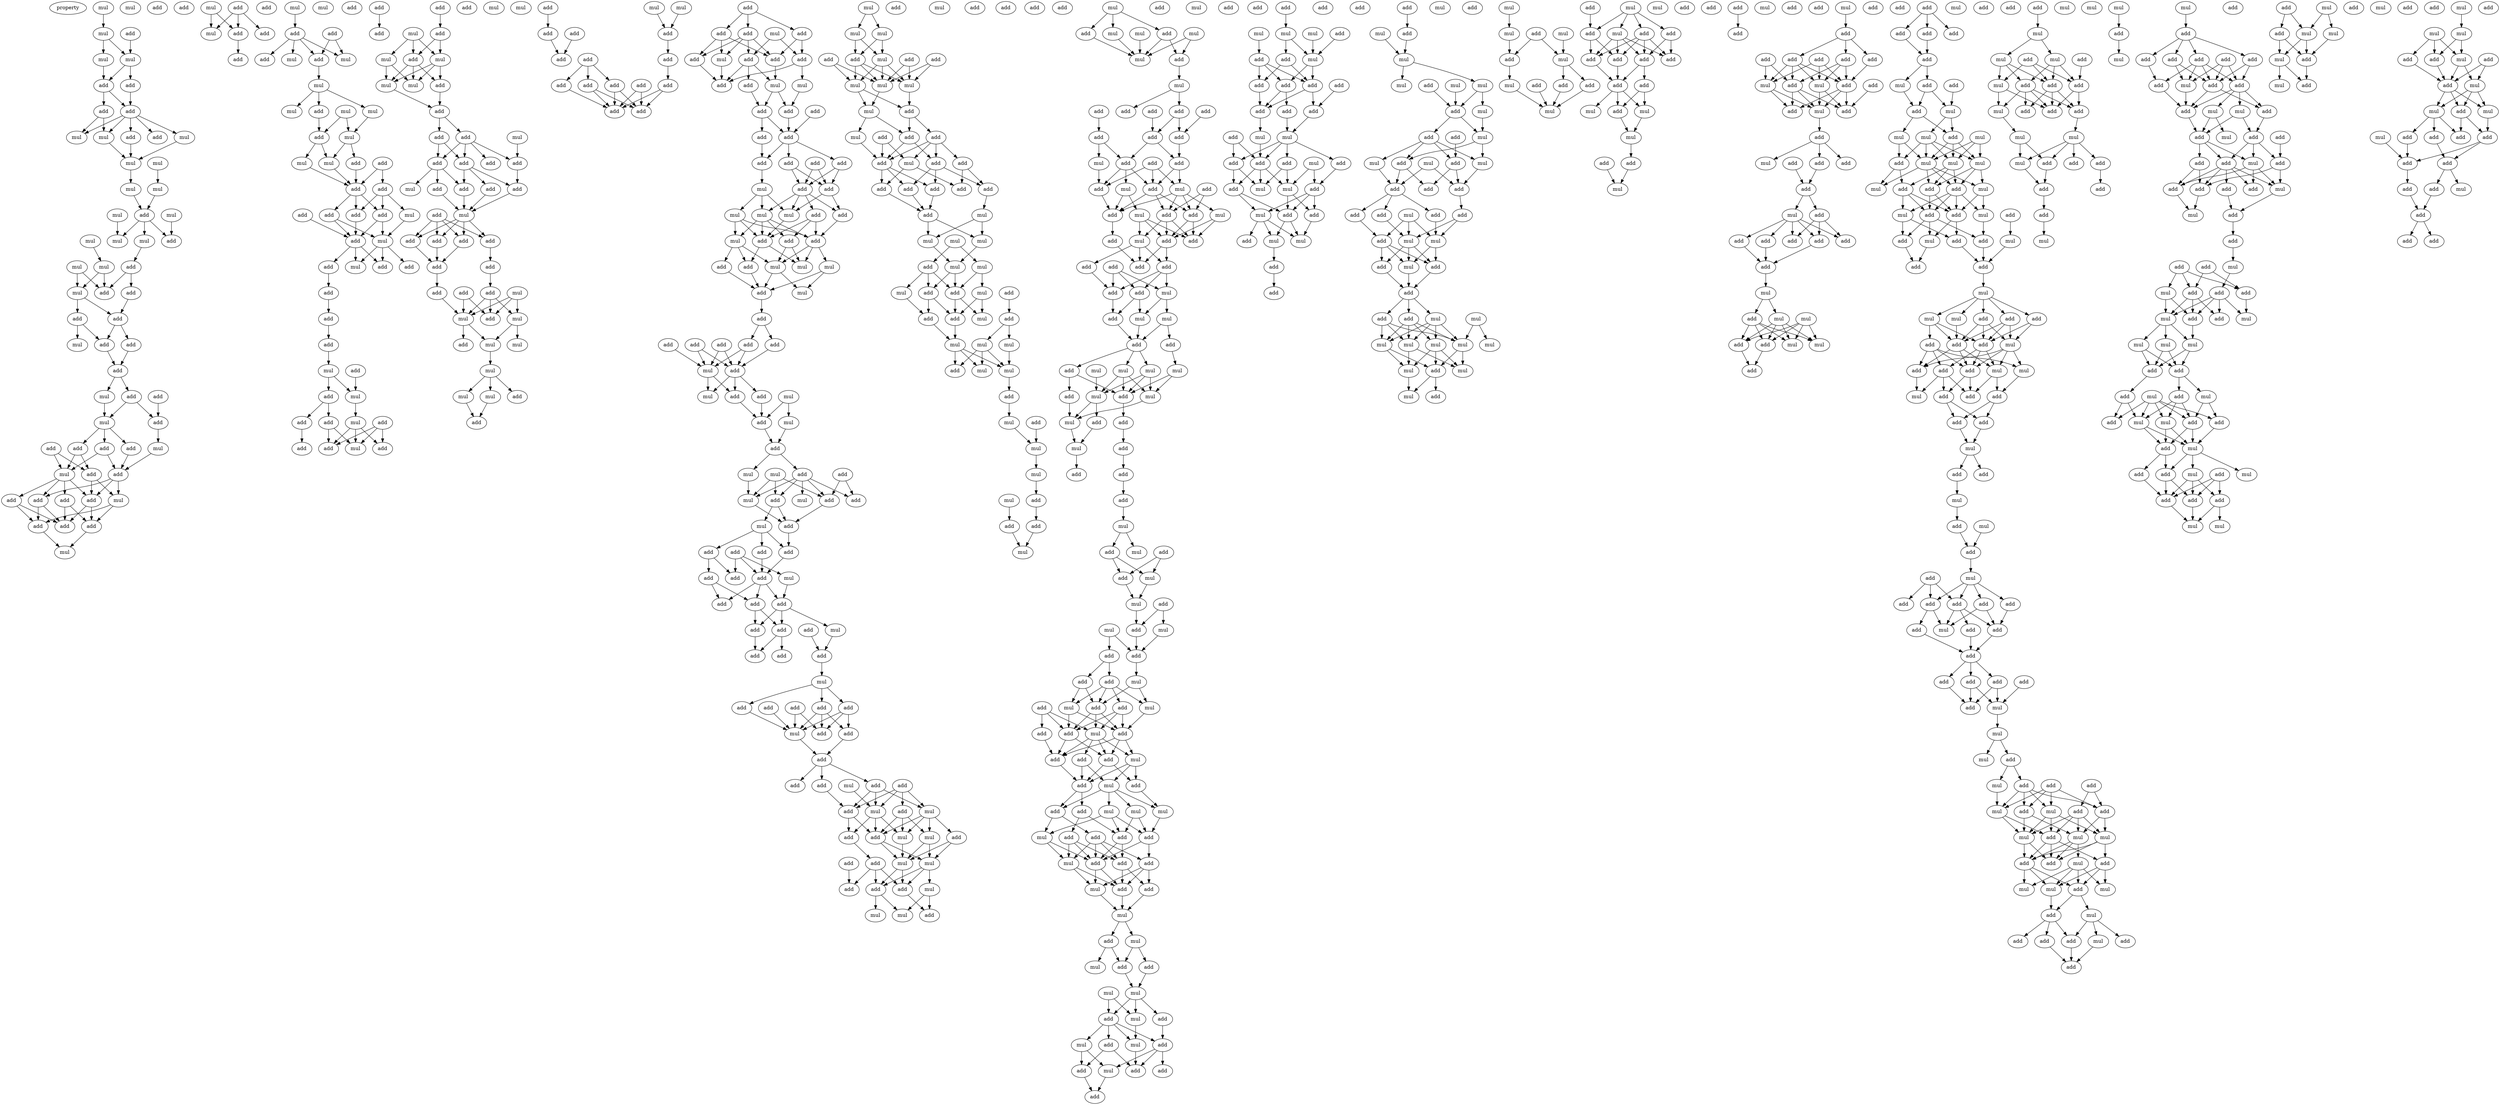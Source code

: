 digraph {
    node [fontcolor=black]
    property [mul=2,lf=1.9]
    0 [ label = mul ];
    1 [ label = mul ];
    2 [ label = add ];
    3 [ label = mul ];
    4 [ label = mul ];
    5 [ label = add ];
    6 [ label = mul ];
    7 [ label = add ];
    8 [ label = add ];
    9 [ label = add ];
    10 [ label = mul ];
    11 [ label = mul ];
    12 [ label = add ];
    13 [ label = add ];
    14 [ label = mul ];
    15 [ label = mul ];
    16 [ label = mul ];
    17 [ label = mul ];
    18 [ label = mul ];
    19 [ label = mul ];
    20 [ label = mul ];
    21 [ label = add ];
    22 [ label = mul ];
    23 [ label = mul ];
    24 [ label = mul ];
    25 [ label = add ];
    26 [ label = mul ];
    27 [ label = add ];
    28 [ label = mul ];
    29 [ label = mul ];
    30 [ label = add ];
    31 [ label = add ];
    32 [ label = add ];
    33 [ label = add ];
    34 [ label = add ];
    35 [ label = add ];
    36 [ label = mul ];
    37 [ label = add ];
    38 [ label = add ];
    39 [ label = mul ];
    40 [ label = add ];
    41 [ label = add ];
    42 [ label = add ];
    43 [ label = mul ];
    44 [ label = add ];
    45 [ label = add ];
    46 [ label = add ];
    47 [ label = add ];
    48 [ label = mul ];
    49 [ label = add ];
    50 [ label = mul ];
    51 [ label = add ];
    52 [ label = add ];
    53 [ label = mul ];
    54 [ label = add ];
    55 [ label = add ];
    56 [ label = add ];
    57 [ label = add ];
    58 [ label = add ];
    59 [ label = add ];
    60 [ label = add ];
    61 [ label = mul ];
    62 [ label = add ];
    63 [ label = mul ];
    64 [ label = add ];
    65 [ label = mul ];
    66 [ label = add ];
    67 [ label = add ];
    68 [ label = add ];
    69 [ label = mul ];
    70 [ label = add ];
    71 [ label = add ];
    72 [ label = add ];
    73 [ label = mul ];
    74 [ label = add ];
    75 [ label = mul ];
    76 [ label = mul ];
    77 [ label = mul ];
    78 [ label = mul ];
    79 [ label = add ];
    80 [ label = mul ];
    81 [ label = mul ];
    82 [ label = add ];
    83 [ label = add ];
    84 [ label = mul ];
    85 [ label = mul ];
    86 [ label = add ];
    87 [ label = mul ];
    88 [ label = add ];
    89 [ label = add ];
    90 [ label = add ];
    91 [ label = add ];
    92 [ label = add ];
    93 [ label = add ];
    94 [ label = mul ];
    95 [ label = add ];
    96 [ label = mul ];
    97 [ label = mul ];
    98 [ label = add ];
    99 [ label = add ];
    100 [ label = add ];
    101 [ label = add ];
    102 [ label = add ];
    103 [ label = add ];
    104 [ label = add ];
    105 [ label = add ];
    106 [ label = add ];
    107 [ label = add ];
    108 [ label = mul ];
    109 [ label = add ];
    110 [ label = mul ];
    111 [ label = add ];
    112 [ label = add ];
    113 [ label = mul ];
    114 [ label = add ];
    115 [ label = add ];
    116 [ label = add ];
    117 [ label = mul ];
    118 [ label = add ];
    119 [ label = add ];
    120 [ label = mul ];
    121 [ label = add ];
    122 [ label = add ];
    123 [ label = mul ];
    124 [ label = mul ];
    125 [ label = mul ];
    126 [ label = mul ];
    127 [ label = add ];
    128 [ label = add ];
    129 [ label = add ];
    130 [ label = add ];
    131 [ label = mul ];
    132 [ label = add ];
    133 [ label = add ];
    134 [ label = add ];
    135 [ label = add ];
    136 [ label = add ];
    137 [ label = add ];
    138 [ label = add ];
    139 [ label = add ];
    140 [ label = mul ];
    141 [ label = add ];
    142 [ label = add ];
    143 [ label = mul ];
    144 [ label = add ];
    145 [ label = add ];
    146 [ label = add ];
    147 [ label = add ];
    148 [ label = add ];
    149 [ label = add ];
    150 [ label = add ];
    151 [ label = add ];
    152 [ label = add ];
    153 [ label = mul ];
    154 [ label = mul ];
    155 [ label = add ];
    156 [ label = mul ];
    157 [ label = mul ];
    158 [ label = add ];
    159 [ label = mul ];
    160 [ label = mul ];
    161 [ label = mul ];
    162 [ label = mul ];
    163 [ label = mul ];
    164 [ label = add ];
    165 [ label = mul ];
    166 [ label = add ];
    167 [ label = add ];
    168 [ label = mul ];
    169 [ label = add ];
    170 [ label = mul ];
    171 [ label = add ];
    172 [ label = add ];
    173 [ label = add ];
    174 [ label = add ];
    175 [ label = add ];
    176 [ label = add ];
    177 [ label = add ];
    178 [ label = add ];
    179 [ label = add ];
    180 [ label = add ];
    181 [ label = add ];
    182 [ label = add ];
    183 [ label = add ];
    184 [ label = add ];
    185 [ label = add ];
    186 [ label = mul ];
    187 [ label = add ];
    188 [ label = mul ];
    189 [ label = add ];
    190 [ label = add ];
    191 [ label = add ];
    192 [ label = add ];
    193 [ label = add ];
    194 [ label = add ];
    195 [ label = mul ];
    196 [ label = mul ];
    197 [ label = add ];
    198 [ label = add ];
    199 [ label = add ];
    200 [ label = add ];
    201 [ label = add ];
    202 [ label = add ];
    203 [ label = add ];
    204 [ label = add ];
    205 [ label = add ];
    206 [ label = mul ];
    207 [ label = add ];
    208 [ label = add ];
    209 [ label = add ];
    210 [ label = add ];
    211 [ label = mul ];
    212 [ label = mul ];
    213 [ label = mul ];
    214 [ label = add ];
    215 [ label = add ];
    216 [ label = mul ];
    217 [ label = add ];
    218 [ label = mul ];
    219 [ label = add ];
    220 [ label = mul ];
    221 [ label = mul ];
    222 [ label = add ];
    223 [ label = add ];
    224 [ label = mul ];
    225 [ label = add ];
    226 [ label = add ];
    227 [ label = add ];
    228 [ label = add ];
    229 [ label = add ];
    230 [ label = add ];
    231 [ label = add ];
    232 [ label = mul ];
    233 [ label = mul ];
    234 [ label = mul ];
    235 [ label = add ];
    236 [ label = add ];
    237 [ label = add ];
    238 [ label = mul ];
    239 [ label = add ];
    240 [ label = mul ];
    241 [ label = add ];
    242 [ label = add ];
    243 [ label = mul ];
    244 [ label = add ];
    245 [ label = add ];
    246 [ label = mul ];
    247 [ label = add ];
    248 [ label = mul ];
    249 [ label = mul ];
    250 [ label = add ];
    251 [ label = add ];
    252 [ label = add ];
    253 [ label = add ];
    254 [ label = add ];
    255 [ label = add ];
    256 [ label = add ];
    257 [ label = mul ];
    258 [ label = add ];
    259 [ label = add ];
    260 [ label = add ];
    261 [ label = add ];
    262 [ label = add ];
    263 [ label = add ];
    264 [ label = mul ];
    265 [ label = add ];
    266 [ label = add ];
    267 [ label = add ];
    268 [ label = add ];
    269 [ label = mul ];
    270 [ label = add ];
    271 [ label = add ];
    272 [ label = add ];
    273 [ label = add ];
    274 [ label = add ];
    275 [ label = add ];
    276 [ label = add ];
    277 [ label = mul ];
    278 [ label = add ];
    279 [ label = mul ];
    280 [ label = add ];
    281 [ label = add ];
    282 [ label = add ];
    283 [ label = add ];
    284 [ label = add ];
    285 [ label = mul ];
    286 [ label = add ];
    287 [ label = mul ];
    288 [ label = add ];
    289 [ label = mul ];
    290 [ label = add ];
    291 [ label = mul ];
    292 [ label = add ];
    293 [ label = mul ];
    294 [ label = add ];
    295 [ label = add ];
    296 [ label = mul ];
    297 [ label = mul ];
    298 [ label = add ];
    299 [ label = add ];
    300 [ label = add ];
    301 [ label = add ];
    302 [ label = mul ];
    303 [ label = mul ];
    304 [ label = mul ];
    305 [ label = mul ];
    306 [ label = mul ];
    307 [ label = add ];
    308 [ label = add ];
    309 [ label = mul ];
    310 [ label = add ];
    311 [ label = add ];
    312 [ label = mul ];
    313 [ label = mul ];
    314 [ label = mul ];
    315 [ label = add ];
    316 [ label = mul ];
    317 [ label = add ];
    318 [ label = add ];
    319 [ label = mul ];
    320 [ label = add ];
    321 [ label = add ];
    322 [ label = add ];
    323 [ label = mul ];
    324 [ label = add ];
    325 [ label = add ];
    326 [ label = add ];
    327 [ label = add ];
    328 [ label = add ];
    329 [ label = add ];
    330 [ label = mul ];
    331 [ label = add ];
    332 [ label = mul ];
    333 [ label = mul ];
    334 [ label = mul ];
    335 [ label = mul ];
    336 [ label = mul ];
    337 [ label = add ];
    338 [ label = add ];
    339 [ label = add ];
    340 [ label = add ];
    341 [ label = mul ];
    342 [ label = mul ];
    343 [ label = add ];
    344 [ label = mul ];
    345 [ label = add ];
    346 [ label = add ];
    347 [ label = mul ];
    348 [ label = mul ];
    349 [ label = mul ];
    350 [ label = add ];
    351 [ label = mul ];
    352 [ label = mul ];
    353 [ label = add ];
    354 [ label = mul ];
    355 [ label = add ];
    356 [ label = add ];
    357 [ label = mul ];
    358 [ label = mul ];
    359 [ label = mul ];
    360 [ label = add ];
    361 [ label = add ];
    362 [ label = mul ];
    363 [ label = add ];
    364 [ label = add ];
    365 [ label = add ];
    366 [ label = mul ];
    367 [ label = add ];
    368 [ label = add ];
    369 [ label = mul ];
    370 [ label = mul ];
    371 [ label = mul ];
    372 [ label = mul ];
    373 [ label = add ];
    374 [ label = add ];
    375 [ label = add ];
    376 [ label = mul ];
    377 [ label = mul ];
    378 [ label = add ];
    379 [ label = add ];
    380 [ label = add ];
    381 [ label = add ];
    382 [ label = add ];
    383 [ label = add ];
    384 [ label = add ];
    385 [ label = add ];
    386 [ label = mul ];
    387 [ label = add ];
    388 [ label = add ];
    389 [ label = add ];
    390 [ label = add ];
    391 [ label = add ];
    392 [ label = add ];
    393 [ label = mul ];
    394 [ label = mul ];
    395 [ label = mul ];
    396 [ label = add ];
    397 [ label = mul ];
    398 [ label = add ];
    399 [ label = add ];
    400 [ label = add ];
    401 [ label = mul ];
    402 [ label = add ];
    403 [ label = add ];
    404 [ label = add ];
    405 [ label = add ];
    406 [ label = add ];
    407 [ label = add ];
    408 [ label = add ];
    409 [ label = mul ];
    410 [ label = add ];
    411 [ label = add ];
    412 [ label = add ];
    413 [ label = mul ];
    414 [ label = mul ];
    415 [ label = add ];
    416 [ label = add ];
    417 [ label = mul ];
    418 [ label = add ];
    419 [ label = mul ];
    420 [ label = mul ];
    421 [ label = mul ];
    422 [ label = mul ];
    423 [ label = add ];
    424 [ label = add ];
    425 [ label = mul ];
    426 [ label = add ];
    427 [ label = add ];
    428 [ label = mul ];
    429 [ label = add ];
    430 [ label = mul ];
    431 [ label = add ];
    432 [ label = add ];
    433 [ label = mul ];
    434 [ label = add ];
    435 [ label = mul ];
    436 [ label = mul ];
    437 [ label = add ];
    438 [ label = add ];
    439 [ label = add ];
    440 [ label = mul ];
    441 [ label = add ];
    442 [ label = mul ];
    443 [ label = add ];
    444 [ label = add ];
    445 [ label = mul ];
    446 [ label = mul ];
    447 [ label = add ];
    448 [ label = add ];
    449 [ label = add ];
    450 [ label = add ];
    451 [ label = mul ];
    452 [ label = mul ];
    453 [ label = add ];
    454 [ label = mul ];
    455 [ label = add ];
    456 [ label = add ];
    457 [ label = add ];
    458 [ label = add ];
    459 [ label = add ];
    460 [ label = mul ];
    461 [ label = add ];
    462 [ label = mul ];
    463 [ label = add ];
    464 [ label = add ];
    465 [ label = add ];
    466 [ label = add ];
    467 [ label = mul ];
    468 [ label = add ];
    469 [ label = mul ];
    470 [ label = mul ];
    471 [ label = mul ];
    472 [ label = add ];
    473 [ label = add ];
    474 [ label = add ];
    475 [ label = mul ];
    476 [ label = add ];
    477 [ label = add ];
    478 [ label = add ];
    479 [ label = add ];
    480 [ label = mul ];
    481 [ label = add ];
    482 [ label = add ];
    483 [ label = add ];
    484 [ label = mul ];
    485 [ label = mul ];
    486 [ label = add ];
    487 [ label = mul ];
    488 [ label = add ];
    489 [ label = add ];
    490 [ label = mul ];
    491 [ label = mul ];
    492 [ label = mul ];
    493 [ label = add ];
    494 [ label = mul ];
    495 [ label = add ];
    496 [ label = add ];
    497 [ label = mul ];
    498 [ label = add ];
    499 [ label = mul ];
    500 [ label = mul ];
    501 [ label = add ];
    502 [ label = add ];
    503 [ label = add ];
    504 [ label = add ];
    505 [ label = add ];
    506 [ label = add ];
    507 [ label = mul ];
    508 [ label = mul ];
    509 [ label = mul ];
    510 [ label = add ];
    511 [ label = mul ];
    512 [ label = add ];
    513 [ label = add ];
    514 [ label = add ];
    515 [ label = add ];
    516 [ label = add ];
    517 [ label = add ];
    518 [ label = add ];
    519 [ label = add ];
    520 [ label = add ];
    521 [ label = add ];
    522 [ label = mul ];
    523 [ label = mul ];
    524 [ label = add ];
    525 [ label = add ];
    526 [ label = add ];
    527 [ label = mul ];
    528 [ label = add ];
    529 [ label = add ];
    530 [ label = mul ];
    531 [ label = add ];
    532 [ label = mul ];
    533 [ label = add ];
    534 [ label = add ];
    535 [ label = add ];
    536 [ label = mul ];
    537 [ label = add ];
    538 [ label = mul ];
    539 [ label = mul ];
    540 [ label = add ];
    541 [ label = add ];
    542 [ label = add ];
    543 [ label = add ];
    544 [ label = mul ];
    545 [ label = mul ];
    546 [ label = add ];
    547 [ label = mul ];
    548 [ label = add ];
    549 [ label = mul ];
    550 [ label = add ];
    551 [ label = mul ];
    552 [ label = mul ];
    553 [ label = add ];
    554 [ label = mul ];
    555 [ label = add ];
    556 [ label = add ];
    557 [ label = mul ];
    558 [ label = mul ];
    559 [ label = mul ];
    560 [ label = add ];
    561 [ label = mul ];
    562 [ label = add ];
    563 [ label = add ];
    564 [ label = add ];
    565 [ label = add ];
    566 [ label = mul ];
    567 [ label = add ];
    568 [ label = add ];
    569 [ label = add ];
    570 [ label = add ];
    571 [ label = mul ];
    572 [ label = add ];
    573 [ label = mul ];
    574 [ label = mul ];
    575 [ label = add ];
    576 [ label = add ];
    577 [ label = add ];
    578 [ label = add ];
    579 [ label = add ];
    580 [ label = mul ];
    581 [ label = mul ];
    582 [ label = mul ];
    583 [ label = mul ];
    584 [ label = mul ];
    585 [ label = mul ];
    586 [ label = mul ];
    587 [ label = mul ];
    588 [ label = mul ];
    589 [ label = add ];
    590 [ label = mul ];
    591 [ label = add ];
    592 [ label = mul ];
    593 [ label = mul ];
    594 [ label = mul ];
    595 [ label = add ];
    596 [ label = mul ];
    597 [ label = add ];
    598 [ label = add ];
    599 [ label = mul ];
    600 [ label = add ];
    601 [ label = add ];
    602 [ label = mul ];
    603 [ label = mul ];
    604 [ label = add ];
    605 [ label = add ];
    606 [ label = add ];
    607 [ label = mul ];
    608 [ label = add ];
    609 [ label = add ];
    610 [ label = add ];
    611 [ label = add ];
    612 [ label = add ];
    613 [ label = add ];
    614 [ label = add ];
    615 [ label = add ];
    616 [ label = mul ];
    617 [ label = mul ];
    618 [ label = mul ];
    619 [ label = add ];
    620 [ label = add ];
    621 [ label = mul ];
    622 [ label = mul ];
    623 [ label = add ];
    624 [ label = add ];
    625 [ label = add ];
    626 [ label = mul ];
    627 [ label = add ];
    628 [ label = add ];
    629 [ label = add ];
    630 [ label = mul ];
    631 [ label = add ];
    632 [ label = add ];
    633 [ label = add ];
    634 [ label = add ];
    635 [ label = add ];
    636 [ label = add ];
    637 [ label = mul ];
    638 [ label = mul ];
    639 [ label = add ];
    640 [ label = add ];
    641 [ label = add ];
    642 [ label = mul ];
    643 [ label = add ];
    644 [ label = add ];
    645 [ label = add ];
    646 [ label = add ];
    647 [ label = mul ];
    648 [ label = add ];
    649 [ label = add ];
    650 [ label = add ];
    651 [ label = add ];
    652 [ label = mul ];
    653 [ label = add ];
    654 [ label = add ];
    655 [ label = add ];
    656 [ label = add ];
    657 [ label = add ];
    658 [ label = add ];
    659 [ label = add ];
    660 [ label = mul ];
    661 [ label = mul ];
    662 [ label = add ];
    663 [ label = mul ];
    664 [ label = mul ];
    665 [ label = add ];
    666 [ label = add ];
    667 [ label = mul ];
    668 [ label = add ];
    669 [ label = add ];
    670 [ label = add ];
    671 [ label = add ];
    672 [ label = add ];
    673 [ label = add ];
    674 [ label = add ];
    675 [ label = add ];
    676 [ label = mul ];
    677 [ label = add ];
    678 [ label = add ];
    679 [ label = mul ];
    680 [ label = mul ];
    681 [ label = mul ];
    682 [ label = add ];
    683 [ label = mul ];
    684 [ label = mul ];
    685 [ label = add ];
    686 [ label = mul ];
    687 [ label = mul ];
    688 [ label = mul ];
    689 [ label = add ];
    690 [ label = add ];
    691 [ label = mul ];
    692 [ label = add ];
    693 [ label = add ];
    694 [ label = mul ];
    695 [ label = mul ];
    696 [ label = add ];
    697 [ label = add ];
    698 [ label = add ];
    699 [ label = mul ];
    700 [ label = add ];
    701 [ label = add ];
    702 [ label = mul ];
    703 [ label = add ];
    704 [ label = add ];
    705 [ label = mul ];
    706 [ label = mul ];
    707 [ label = mul ];
    708 [ label = add ];
    709 [ label = add ];
    710 [ label = add ];
    711 [ label = add ];
    712 [ label = add ];
    713 [ label = mul ];
    714 [ label = add ];
    715 [ label = add ];
    716 [ label = add ];
    717 [ label = add ];
    718 [ label = mul ];
    719 [ label = mul ];
    720 [ label = add ];
    721 [ label = add ];
    722 [ label = add ];
    723 [ label = mul ];
    724 [ label = add ];
    725 [ label = add ];
    726 [ label = mul ];
    727 [ label = add ];
    728 [ label = add ];
    729 [ label = mul ];
    730 [ label = mul ];
    731 [ label = mul ];
    732 [ label = add ];
    733 [ label = add ];
    734 [ label = add ];
    735 [ label = add ];
    736 [ label = mul ];
    737 [ label = add ];
    738 [ label = add ];
    739 [ label = add ];
    740 [ label = add ];
    741 [ label = add ];
    742 [ label = add ];
    743 [ label = mul ];
    744 [ label = add ];
    745 [ label = add ];
    746 [ label = add ];
    747 [ label = add ];
    748 [ label = add ];
    749 [ label = add ];
    750 [ label = add ];
    751 [ label = add ];
    752 [ label = mul ];
    753 [ label = mul ];
    754 [ label = mul ];
    755 [ label = add ];
    756 [ label = mul ];
    757 [ label = add ];
    758 [ label = add ];
    759 [ label = add ];
    760 [ label = add ];
    761 [ label = mul ];
    762 [ label = add ];
    763 [ label = mul ];
    764 [ label = add ];
    765 [ label = mul ];
    766 [ label = add ];
    767 [ label = mul ];
    768 [ label = mul ];
    769 [ label = add ];
    770 [ label = mul ];
    771 [ label = add ];
    772 [ label = add ];
    773 [ label = add ];
    774 [ label = mul ];
    775 [ label = mul ];
    776 [ label = mul ];
    777 [ label = add ];
    778 [ label = mul ];
    779 [ label = add ];
    780 [ label = add ];
    781 [ label = mul ];
    782 [ label = add ];
    783 [ label = add ];
    784 [ label = add ];
    785 [ label = add ];
    786 [ label = add ];
    787 [ label = mul ];
    788 [ label = add ];
    789 [ label = mul ];
    790 [ label = add ];
    791 [ label = mul ];
    792 [ label = add ];
    793 [ label = mul ];
    794 [ label = add ];
    795 [ label = add ];
    796 [ label = add ];
    797 [ label = mul ];
    798 [ label = add ];
    799 [ label = add ];
    800 [ label = mul ];
    801 [ label = mul ];
    802 [ label = add ];
    803 [ label = mul ];
    804 [ label = add ];
    805 [ label = add ];
    806 [ label = add ];
    807 [ label = add ];
    808 [ label = add ];
    809 [ label = mul ];
    810 [ label = mul ];
    811 [ label = mul ];
    812 [ label = mul ];
    813 [ label = add ];
    814 [ label = mul ];
    815 [ label = mul ];
    816 [ label = add ];
    817 [ label = add ];
    818 [ label = add ];
    819 [ label = add ];
    820 [ label = add ];
    821 [ label = add ];
    822 [ label = mul ];
    823 [ label = add ];
    824 [ label = add ];
    825 [ label = add ];
    826 [ label = add ];
    827 [ label = mul ];
    828 [ label = mul ];
    829 [ label = add ];
    830 [ label = add ];
    831 [ label = mul ];
    832 [ label = add ];
    833 [ label = add ];
    834 [ label = add ];
    835 [ label = mul ];
    836 [ label = add ];
    837 [ label = add ];
    838 [ label = add ];
    839 [ label = add ];
    840 [ label = add ];
    841 [ label = add ];
    842 [ label = mul ];
    843 [ label = add ];
    844 [ label = mul ];
    845 [ label = add ];
    846 [ label = mul ];
    847 [ label = add ];
    848 [ label = add ];
    849 [ label = add ];
    850 [ label = mul ];
    851 [ label = add ];
    852 [ label = add ];
    853 [ label = add ];
    854 [ label = mul ];
    855 [ label = add ];
    856 [ label = mul ];
    857 [ label = mul ];
    858 [ label = mul ];
    859 [ label = mul ];
    860 [ label = add ];
    861 [ label = add ];
    862 [ label = mul ];
    863 [ label = add ];
    864 [ label = mul ];
    865 [ label = add ];
    866 [ label = mul ];
    867 [ label = mul ];
    868 [ label = add ];
    869 [ label = add ];
    870 [ label = add ];
    871 [ label = mul ];
    872 [ label = add ];
    873 [ label = add ];
    874 [ label = mul ];
    875 [ label = add ];
    876 [ label = mul ];
    877 [ label = add ];
    878 [ label = add ];
    879 [ label = add ];
    880 [ label = add ];
    881 [ label = mul ];
    882 [ label = mul ];
    883 [ label = add ];
    884 [ label = add ];
    885 [ label = add ];
    886 [ label = mul ];
    887 [ label = mul ];
    888 [ label = mul ];
    889 [ label = mul ];
    890 [ label = add ];
    891 [ label = mul ];
    892 [ label = add ];
    893 [ label = mul ];
    894 [ label = add ];
    895 [ label = add ];
    896 [ label = add ];
    897 [ label = mul ];
    898 [ label = mul ];
    899 [ label = mul ];
    900 [ label = add ];
    901 [ label = mul ];
    902 [ label = add ];
    903 [ label = add ];
    904 [ label = add ];
    905 [ label = mul ];
    906 [ label = add ];
    907 [ label = mul ];
    908 [ label = mul ];
    909 [ label = add ];
    910 [ label = add ];
    911 [ label = add ];
    912 [ label = add ];
    913 [ label = mul ];
    914 [ label = add ];
    915 [ label = add ];
    916 [ label = add ];
    917 [ label = add ];
    918 [ label = mul ];
    919 [ label = add ];
    920 [ label = add ];
    921 [ label = add ];
    922 [ label = add ];
    0 -> 1 [ name = 0 ];
    1 -> 3 [ name = 1 ];
    1 -> 4 [ name = 2 ];
    2 -> 4 [ name = 3 ];
    3 -> 7 [ name = 4 ];
    4 -> 5 [ name = 5 ];
    4 -> 7 [ name = 6 ];
    5 -> 9 [ name = 7 ];
    7 -> 8 [ name = 8 ];
    7 -> 9 [ name = 9 ];
    8 -> 11 [ name = 10 ];
    8 -> 14 [ name = 11 ];
    9 -> 10 [ name = 12 ];
    9 -> 11 [ name = 13 ];
    9 -> 12 [ name = 14 ];
    9 -> 13 [ name = 15 ];
    9 -> 14 [ name = 16 ];
    10 -> 15 [ name = 17 ];
    11 -> 15 [ name = 18 ];
    12 -> 15 [ name = 19 ];
    15 -> 17 [ name = 20 ];
    16 -> 18 [ name = 21 ];
    17 -> 21 [ name = 22 ];
    18 -> 21 [ name = 23 ];
    19 -> 24 [ name = 24 ];
    20 -> 25 [ name = 25 ];
    21 -> 23 [ name = 26 ];
    21 -> 24 [ name = 27 ];
    21 -> 25 [ name = 28 ];
    22 -> 26 [ name = 29 ];
    23 -> 27 [ name = 30 ];
    26 -> 29 [ name = 31 ];
    26 -> 30 [ name = 32 ];
    27 -> 30 [ name = 33 ];
    27 -> 31 [ name = 34 ];
    28 -> 29 [ name = 35 ];
    28 -> 30 [ name = 36 ];
    29 -> 32 [ name = 37 ];
    29 -> 33 [ name = 38 ];
    31 -> 33 [ name = 39 ];
    32 -> 34 [ name = 40 ];
    32 -> 36 [ name = 41 ];
    33 -> 34 [ name = 42 ];
    33 -> 35 [ name = 43 ];
    34 -> 37 [ name = 44 ];
    35 -> 37 [ name = 45 ];
    37 -> 39 [ name = 46 ];
    37 -> 42 [ name = 47 ];
    38 -> 44 [ name = 48 ];
    39 -> 43 [ name = 49 ];
    42 -> 43 [ name = 50 ];
    42 -> 44 [ name = 51 ];
    43 -> 46 [ name = 52 ];
    43 -> 47 [ name = 53 ];
    43 -> 49 [ name = 54 ];
    44 -> 48 [ name = 55 ];
    45 -> 50 [ name = 56 ];
    45 -> 51 [ name = 57 ];
    46 -> 50 [ name = 58 ];
    46 -> 52 [ name = 59 ];
    47 -> 52 [ name = 60 ];
    48 -> 52 [ name = 61 ];
    49 -> 50 [ name = 62 ];
    49 -> 51 [ name = 63 ];
    50 -> 54 [ name = 64 ];
    50 -> 55 [ name = 65 ];
    50 -> 56 [ name = 66 ];
    50 -> 57 [ name = 67 ];
    51 -> 53 [ name = 68 ];
    51 -> 56 [ name = 69 ];
    52 -> 53 [ name = 70 ];
    52 -> 56 [ name = 71 ];
    52 -> 57 [ name = 72 ];
    53 -> 58 [ name = 73 ];
    53 -> 60 [ name = 74 ];
    54 -> 59 [ name = 75 ];
    54 -> 60 [ name = 76 ];
    55 -> 58 [ name = 77 ];
    55 -> 59 [ name = 78 ];
    56 -> 59 [ name = 79 ];
    56 -> 60 [ name = 80 ];
    57 -> 58 [ name = 81 ];
    57 -> 59 [ name = 82 ];
    58 -> 61 [ name = 83 ];
    60 -> 61 [ name = 84 ];
    62 -> 64 [ name = 85 ];
    62 -> 65 [ name = 86 ];
    62 -> 66 [ name = 87 ];
    63 -> 64 [ name = 88 ];
    63 -> 65 [ name = 89 ];
    64 -> 67 [ name = 90 ];
    69 -> 71 [ name = 91 ];
    70 -> 74 [ name = 92 ];
    70 -> 75 [ name = 93 ];
    71 -> 72 [ name = 94 ];
    71 -> 73 [ name = 95 ];
    71 -> 74 [ name = 96 ];
    71 -> 75 [ name = 97 ];
    74 -> 76 [ name = 98 ];
    76 -> 78 [ name = 99 ];
    76 -> 79 [ name = 100 ];
    76 -> 80 [ name = 101 ];
    77 -> 81 [ name = 102 ];
    77 -> 82 [ name = 103 ];
    79 -> 82 [ name = 104 ];
    80 -> 81 [ name = 105 ];
    81 -> 85 [ name = 106 ];
    81 -> 86 [ name = 107 ];
    82 -> 85 [ name = 108 ];
    82 -> 87 [ name = 109 ];
    83 -> 88 [ name = 110 ];
    83 -> 89 [ name = 111 ];
    85 -> 88 [ name = 112 ];
    86 -> 88 [ name = 113 ];
    87 -> 88 [ name = 114 ];
    88 -> 90 [ name = 115 ];
    88 -> 92 [ name = 116 ];
    88 -> 93 [ name = 117 ];
    89 -> 90 [ name = 118 ];
    89 -> 92 [ name = 119 ];
    89 -> 94 [ name = 120 ];
    90 -> 95 [ name = 121 ];
    90 -> 96 [ name = 122 ];
    91 -> 95 [ name = 123 ];
    92 -> 95 [ name = 124 ];
    93 -> 95 [ name = 125 ];
    93 -> 96 [ name = 126 ];
    94 -> 96 [ name = 127 ];
    95 -> 97 [ name = 128 ];
    95 -> 98 [ name = 129 ];
    95 -> 100 [ name = 130 ];
    96 -> 97 [ name = 131 ];
    96 -> 98 [ name = 132 ];
    96 -> 99 [ name = 133 ];
    100 -> 102 [ name = 134 ];
    102 -> 104 [ name = 135 ];
    103 -> 105 [ name = 136 ];
    104 -> 106 [ name = 137 ];
    106 -> 108 [ name = 138 ];
    107 -> 110 [ name = 139 ];
    108 -> 109 [ name = 140 ];
    108 -> 110 [ name = 141 ];
    109 -> 111 [ name = 142 ];
    109 -> 112 [ name = 143 ];
    110 -> 113 [ name = 144 ];
    111 -> 118 [ name = 145 ];
    112 -> 115 [ name = 146 ];
    112 -> 117 [ name = 147 ];
    113 -> 115 [ name = 148 ];
    113 -> 116 [ name = 149 ];
    113 -> 117 [ name = 150 ];
    114 -> 115 [ name = 151 ];
    114 -> 116 [ name = 152 ];
    114 -> 117 [ name = 153 ];
    119 -> 121 [ name = 154 ];
    120 -> 122 [ name = 155 ];
    120 -> 123 [ name = 156 ];
    120 -> 124 [ name = 157 ];
    121 -> 122 [ name = 158 ];
    121 -> 123 [ name = 159 ];
    122 -> 125 [ name = 160 ];
    122 -> 126 [ name = 161 ];
    122 -> 127 [ name = 162 ];
    123 -> 125 [ name = 163 ];
    123 -> 126 [ name = 164 ];
    123 -> 127 [ name = 165 ];
    124 -> 125 [ name = 166 ];
    124 -> 126 [ name = 167 ];
    126 -> 129 [ name = 168 ];
    127 -> 129 [ name = 169 ];
    129 -> 130 [ name = 170 ];
    129 -> 132 [ name = 171 ];
    130 -> 133 [ name = 172 ];
    130 -> 134 [ name = 173 ];
    130 -> 135 [ name = 174 ];
    130 -> 136 [ name = 175 ];
    131 -> 133 [ name = 176 ];
    132 -> 134 [ name = 177 ];
    132 -> 135 [ name = 178 ];
    133 -> 137 [ name = 179 ];
    134 -> 138 [ name = 180 ];
    134 -> 140 [ name = 181 ];
    134 -> 141 [ name = 182 ];
    135 -> 137 [ name = 183 ];
    135 -> 139 [ name = 184 ];
    135 -> 141 [ name = 185 ];
    137 -> 143 [ name = 186 ];
    138 -> 143 [ name = 187 ];
    139 -> 143 [ name = 188 ];
    141 -> 143 [ name = 189 ];
    142 -> 144 [ name = 190 ];
    142 -> 145 [ name = 191 ];
    142 -> 146 [ name = 192 ];
    142 -> 147 [ name = 193 ];
    143 -> 144 [ name = 194 ];
    143 -> 145 [ name = 195 ];
    143 -> 146 [ name = 196 ];
    143 -> 147 [ name = 197 ];
    144 -> 149 [ name = 198 ];
    145 -> 148 [ name = 199 ];
    146 -> 148 [ name = 200 ];
    147 -> 148 [ name = 201 ];
    148 -> 150 [ name = 202 ];
    149 -> 151 [ name = 203 ];
    150 -> 154 [ name = 204 ];
    151 -> 154 [ name = 205 ];
    151 -> 155 [ name = 206 ];
    151 -> 156 [ name = 207 ];
    152 -> 154 [ name = 208 ];
    152 -> 155 [ name = 209 ];
    153 -> 154 [ name = 210 ];
    153 -> 155 [ name = 211 ];
    153 -> 156 [ name = 212 ];
    154 -> 157 [ name = 213 ];
    154 -> 158 [ name = 214 ];
    156 -> 157 [ name = 215 ];
    156 -> 160 [ name = 216 ];
    157 -> 162 [ name = 217 ];
    162 -> 163 [ name = 218 ];
    162 -> 164 [ name = 219 ];
    162 -> 165 [ name = 220 ];
    163 -> 166 [ name = 221 ];
    165 -> 166 [ name = 222 ];
    167 -> 171 [ name = 223 ];
    168 -> 173 [ name = 224 ];
    169 -> 172 [ name = 225 ];
    170 -> 173 [ name = 226 ];
    171 -> 172 [ name = 227 ];
    173 -> 174 [ name = 228 ];
    174 -> 180 [ name = 229 ];
    175 -> 176 [ name = 230 ];
    175 -> 177 [ name = 231 ];
    175 -> 179 [ name = 232 ];
    176 -> 182 [ name = 233 ];
    177 -> 181 [ name = 234 ];
    177 -> 182 [ name = 235 ];
    178 -> 181 [ name = 236 ];
    178 -> 182 [ name = 237 ];
    179 -> 181 [ name = 238 ];
    179 -> 182 [ name = 239 ];
    180 -> 181 [ name = 240 ];
    180 -> 182 [ name = 241 ];
    183 -> 184 [ name = 242 ];
    183 -> 185 [ name = 243 ];
    183 -> 187 [ name = 244 ];
    184 -> 188 [ name = 245 ];
    184 -> 190 [ name = 246 ];
    184 -> 191 [ name = 247 ];
    185 -> 188 [ name = 248 ];
    185 -> 190 [ name = 249 ];
    185 -> 191 [ name = 250 ];
    185 -> 192 [ name = 251 ];
    186 -> 189 [ name = 252 ];
    186 -> 192 [ name = 253 ];
    187 -> 189 [ name = 254 ];
    187 -> 190 [ name = 255 ];
    188 -> 193 [ name = 256 ];
    189 -> 193 [ name = 257 ];
    189 -> 196 [ name = 258 ];
    190 -> 195 [ name = 259 ];
    191 -> 193 [ name = 260 ];
    192 -> 193 [ name = 261 ];
    192 -> 194 [ name = 262 ];
    192 -> 195 [ name = 263 ];
    194 -> 199 [ name = 264 ];
    195 -> 197 [ name = 265 ];
    195 -> 199 [ name = 266 ];
    196 -> 197 [ name = 267 ];
    197 -> 201 [ name = 268 ];
    198 -> 201 [ name = 269 ];
    199 -> 200 [ name = 270 ];
    199 -> 201 [ name = 271 ];
    200 -> 202 [ name = 272 ];
    201 -> 202 [ name = 273 ];
    201 -> 203 [ name = 274 ];
    201 -> 205 [ name = 275 ];
    202 -> 206 [ name = 276 ];
    203 -> 207 [ name = 277 ];
    203 -> 208 [ name = 278 ];
    204 -> 207 [ name = 279 ];
    204 -> 208 [ name = 280 ];
    205 -> 207 [ name = 281 ];
    205 -> 208 [ name = 282 ];
    206 -> 211 [ name = 283 ];
    206 -> 212 [ name = 284 ];
    206 -> 213 [ name = 285 ];
    207 -> 210 [ name = 286 ];
    207 -> 211 [ name = 287 ];
    208 -> 209 [ name = 288 ];
    208 -> 210 [ name = 289 ];
    208 -> 211 [ name = 290 ];
    208 -> 212 [ name = 291 ];
    209 -> 214 [ name = 292 ];
    209 -> 215 [ name = 293 ];
    209 -> 217 [ name = 294 ];
    210 -> 214 [ name = 295 ];
    211 -> 215 [ name = 296 ];
    212 -> 214 [ name = 297 ];
    212 -> 215 [ name = 298 ];
    212 -> 216 [ name = 299 ];
    212 -> 217 [ name = 300 ];
    213 -> 214 [ name = 301 ];
    213 -> 215 [ name = 302 ];
    213 -> 216 [ name = 303 ];
    214 -> 218 [ name = 304 ];
    214 -> 220 [ name = 305 ];
    214 -> 221 [ name = 306 ];
    215 -> 221 [ name = 307 ];
    215 -> 222 [ name = 308 ];
    216 -> 218 [ name = 309 ];
    216 -> 219 [ name = 310 ];
    216 -> 222 [ name = 311 ];
    217 -> 218 [ name = 312 ];
    217 -> 221 [ name = 313 ];
    218 -> 223 [ name = 314 ];
    218 -> 224 [ name = 315 ];
    219 -> 223 [ name = 316 ];
    220 -> 223 [ name = 317 ];
    220 -> 224 [ name = 318 ];
    222 -> 223 [ name = 319 ];
    223 -> 225 [ name = 320 ];
    225 -> 226 [ name = 321 ];
    225 -> 230 [ name = 322 ];
    226 -> 231 [ name = 323 ];
    227 -> 232 [ name = 324 ];
    228 -> 231 [ name = 325 ];
    228 -> 232 [ name = 326 ];
    229 -> 231 [ name = 327 ];
    229 -> 232 [ name = 328 ];
    230 -> 231 [ name = 329 ];
    230 -> 232 [ name = 330 ];
    231 -> 233 [ name = 331 ];
    231 -> 235 [ name = 332 ];
    231 -> 236 [ name = 333 ];
    232 -> 233 [ name = 334 ];
    232 -> 235 [ name = 335 ];
    234 -> 237 [ name = 336 ];
    234 -> 238 [ name = 337 ];
    235 -> 237 [ name = 338 ];
    236 -> 237 [ name = 339 ];
    237 -> 239 [ name = 340 ];
    238 -> 239 [ name = 341 ];
    239 -> 240 [ name = 342 ];
    239 -> 242 [ name = 343 ];
    240 -> 246 [ name = 344 ];
    241 -> 244 [ name = 345 ];
    241 -> 245 [ name = 346 ];
    242 -> 244 [ name = 347 ];
    242 -> 245 [ name = 348 ];
    242 -> 246 [ name = 349 ];
    242 -> 247 [ name = 350 ];
    242 -> 248 [ name = 351 ];
    243 -> 245 [ name = 352 ];
    243 -> 246 [ name = 353 ];
    243 -> 247 [ name = 354 ];
    245 -> 250 [ name = 355 ];
    246 -> 250 [ name = 356 ];
    247 -> 249 [ name = 357 ];
    247 -> 250 [ name = 358 ];
    249 -> 251 [ name = 359 ];
    249 -> 252 [ name = 360 ];
    249 -> 253 [ name = 361 ];
    250 -> 253 [ name = 362 ];
    251 -> 255 [ name = 363 ];
    252 -> 256 [ name = 364 ];
    252 -> 258 [ name = 365 ];
    253 -> 255 [ name = 366 ];
    254 -> 255 [ name = 367 ];
    254 -> 257 [ name = 368 ];
    254 -> 258 [ name = 369 ];
    255 -> 259 [ name = 370 ];
    255 -> 260 [ name = 371 ];
    255 -> 261 [ name = 372 ];
    256 -> 260 [ name = 373 ];
    256 -> 261 [ name = 374 ];
    257 -> 259 [ name = 375 ];
    259 -> 262 [ name = 376 ];
    259 -> 264 [ name = 377 ];
    259 -> 265 [ name = 378 ];
    261 -> 262 [ name = 379 ];
    261 -> 265 [ name = 380 ];
    262 -> 267 [ name = 381 ];
    262 -> 268 [ name = 382 ];
    263 -> 266 [ name = 383 ];
    264 -> 266 [ name = 384 ];
    265 -> 267 [ name = 385 ];
    266 -> 269 [ name = 386 ];
    269 -> 270 [ name = 387 ];
    269 -> 271 [ name = 388 ];
    269 -> 272 [ name = 389 ];
    270 -> 275 [ name = 390 ];
    270 -> 276 [ name = 391 ];
    270 -> 277 [ name = 392 ];
    271 -> 275 [ name = 393 ];
    271 -> 276 [ name = 394 ];
    271 -> 277 [ name = 395 ];
    272 -> 277 [ name = 396 ];
    273 -> 277 [ name = 397 ];
    274 -> 275 [ name = 398 ];
    274 -> 277 [ name = 399 ];
    276 -> 278 [ name = 400 ];
    277 -> 278 [ name = 401 ];
    278 -> 280 [ name = 402 ];
    278 -> 281 [ name = 403 ];
    278 -> 283 [ name = 404 ];
    279 -> 285 [ name = 405 ];
    281 -> 285 [ name = 406 ];
    281 -> 286 [ name = 407 ];
    281 -> 287 [ name = 408 ];
    282 -> 284 [ name = 409 ];
    282 -> 285 [ name = 410 ];
    282 -> 286 [ name = 411 ];
    282 -> 287 [ name = 412 ];
    283 -> 286 [ name = 413 ];
    284 -> 289 [ name = 414 ];
    284 -> 290 [ name = 415 ];
    284 -> 291 [ name = 416 ];
    285 -> 288 [ name = 417 ];
    285 -> 290 [ name = 418 ];
    285 -> 291 [ name = 419 ];
    286 -> 288 [ name = 420 ];
    286 -> 290 [ name = 421 ];
    287 -> 289 [ name = 422 ];
    287 -> 290 [ name = 423 ];
    287 -> 291 [ name = 424 ];
    287 -> 292 [ name = 425 ];
    288 -> 295 [ name = 426 ];
    289 -> 293 [ name = 427 ];
    289 -> 296 [ name = 428 ];
    290 -> 293 [ name = 429 ];
    290 -> 296 [ name = 430 ];
    291 -> 296 [ name = 431 ];
    292 -> 293 [ name = 432 ];
    292 -> 296 [ name = 433 ];
    293 -> 297 [ name = 434 ];
    293 -> 299 [ name = 435 ];
    293 -> 300 [ name = 436 ];
    294 -> 298 [ name = 437 ];
    295 -> 298 [ name = 438 ];
    295 -> 299 [ name = 439 ];
    295 -> 300 [ name = 440 ];
    296 -> 299 [ name = 441 ];
    296 -> 300 [ name = 442 ];
    297 -> 301 [ name = 443 ];
    297 -> 303 [ name = 444 ];
    299 -> 302 [ name = 445 ];
    299 -> 303 [ name = 446 ];
    300 -> 301 [ name = 447 ];
    304 -> 305 [ name = 448 ];
    304 -> 306 [ name = 449 ];
    305 -> 309 [ name = 450 ];
    305 -> 310 [ name = 451 ];
    306 -> 309 [ name = 452 ];
    306 -> 310 [ name = 453 ];
    307 -> 313 [ name = 454 ];
    307 -> 314 [ name = 455 ];
    308 -> 313 [ name = 456 ];
    308 -> 314 [ name = 457 ];
    309 -> 312 [ name = 458 ];
    309 -> 313 [ name = 459 ];
    309 -> 314 [ name = 460 ];
    310 -> 312 [ name = 461 ];
    310 -> 313 [ name = 462 ];
    310 -> 314 [ name = 463 ];
    311 -> 312 [ name = 464 ];
    311 -> 314 [ name = 465 ];
    312 -> 315 [ name = 466 ];
    312 -> 316 [ name = 467 ];
    313 -> 315 [ name = 468 ];
    314 -> 316 [ name = 469 ];
    315 -> 317 [ name = 470 ];
    315 -> 320 [ name = 471 ];
    316 -> 319 [ name = 472 ];
    316 -> 320 [ name = 473 ];
    317 -> 321 [ name = 474 ];
    317 -> 322 [ name = 475 ];
    317 -> 323 [ name = 476 ];
    317 -> 324 [ name = 477 ];
    318 -> 322 [ name = 478 ];
    318 -> 323 [ name = 479 ];
    319 -> 322 [ name = 480 ];
    320 -> 322 [ name = 481 ];
    320 -> 324 [ name = 482 ];
    321 -> 325 [ name = 483 ];
    321 -> 327 [ name = 484 ];
    322 -> 326 [ name = 485 ];
    322 -> 328 [ name = 486 ];
    322 -> 329 [ name = 487 ];
    323 -> 325 [ name = 488 ];
    323 -> 328 [ name = 489 ];
    324 -> 326 [ name = 490 ];
    324 -> 327 [ name = 491 ];
    324 -> 329 [ name = 492 ];
    326 -> 331 [ name = 493 ];
    327 -> 330 [ name = 494 ];
    328 -> 331 [ name = 495 ];
    329 -> 331 [ name = 496 ];
    330 -> 332 [ name = 497 ];
    330 -> 334 [ name = 498 ];
    331 -> 332 [ name = 499 ];
    331 -> 334 [ name = 500 ];
    332 -> 335 [ name = 501 ];
    333 -> 336 [ name = 502 ];
    333 -> 337 [ name = 503 ];
    334 -> 335 [ name = 504 ];
    335 -> 338 [ name = 505 ];
    335 -> 340 [ name = 506 ];
    336 -> 338 [ name = 507 ];
    336 -> 341 [ name = 508 ];
    337 -> 338 [ name = 509 ];
    337 -> 340 [ name = 510 ];
    337 -> 342 [ name = 511 ];
    338 -> 344 [ name = 512 ];
    338 -> 345 [ name = 513 ];
    339 -> 343 [ name = 514 ];
    340 -> 345 [ name = 515 ];
    340 -> 346 [ name = 516 ];
    341 -> 344 [ name = 517 ];
    341 -> 345 [ name = 518 ];
    342 -> 346 [ name = 519 ];
    343 -> 347 [ name = 520 ];
    343 -> 348 [ name = 521 ];
    345 -> 349 [ name = 522 ];
    346 -> 349 [ name = 523 ];
    347 -> 352 [ name = 524 ];
    348 -> 350 [ name = 525 ];
    348 -> 351 [ name = 526 ];
    348 -> 352 [ name = 527 ];
    349 -> 350 [ name = 528 ];
    349 -> 351 [ name = 529 ];
    349 -> 352 [ name = 530 ];
    352 -> 353 [ name = 531 ];
    353 -> 354 [ name = 532 ];
    354 -> 357 [ name = 533 ];
    356 -> 357 [ name = 534 ];
    357 -> 358 [ name = 535 ];
    358 -> 363 [ name = 536 ];
    362 -> 364 [ name = 537 ];
    363 -> 365 [ name = 538 ];
    364 -> 366 [ name = 539 ];
    365 -> 366 [ name = 540 ];
    369 -> 372 [ name = 541 ];
    369 -> 373 [ name = 542 ];
    369 -> 374 [ name = 543 ];
    370 -> 375 [ name = 544 ];
    370 -> 376 [ name = 545 ];
    371 -> 376 [ name = 546 ];
    372 -> 376 [ name = 547 ];
    373 -> 376 [ name = 548 ];
    374 -> 375 [ name = 549 ];
    374 -> 376 [ name = 550 ];
    375 -> 377 [ name = 551 ];
    377 -> 378 [ name = 552 ];
    377 -> 382 [ name = 553 ];
    378 -> 383 [ name = 554 ];
    378 -> 385 [ name = 555 ];
    379 -> 384 [ name = 556 ];
    380 -> 383 [ name = 557 ];
    381 -> 385 [ name = 558 ];
    383 -> 387 [ name = 559 ];
    384 -> 386 [ name = 560 ];
    384 -> 389 [ name = 561 ];
    385 -> 387 [ name = 562 ];
    385 -> 389 [ name = 563 ];
    386 -> 391 [ name = 564 ];
    387 -> 390 [ name = 565 ];
    387 -> 393 [ name = 566 ];
    388 -> 390 [ name = 567 ];
    388 -> 391 [ name = 568 ];
    388 -> 393 [ name = 569 ];
    389 -> 390 [ name = 570 ];
    389 -> 391 [ name = 571 ];
    389 -> 394 [ name = 572 ];
    390 -> 396 [ name = 573 ];
    390 -> 398 [ name = 574 ];
    390 -> 399 [ name = 575 ];
    391 -> 396 [ name = 576 ];
    392 -> 398 [ name = 577 ];
    392 -> 399 [ name = 578 ];
    393 -> 395 [ name = 579 ];
    393 -> 396 [ name = 580 ];
    393 -> 398 [ name = 581 ];
    393 -> 399 [ name = 582 ];
    394 -> 396 [ name = 583 ];
    394 -> 397 [ name = 584 ];
    395 -> 400 [ name = 585 ];
    395 -> 402 [ name = 586 ];
    396 -> 403 [ name = 587 ];
    397 -> 400 [ name = 588 ];
    397 -> 401 [ name = 589 ];
    397 -> 402 [ name = 590 ];
    398 -> 400 [ name = 591 ];
    398 -> 401 [ name = 592 ];
    398 -> 402 [ name = 593 ];
    399 -> 400 [ name = 594 ];
    399 -> 402 [ name = 595 ];
    401 -> 404 [ name = 596 ];
    401 -> 406 [ name = 597 ];
    401 -> 407 [ name = 598 ];
    402 -> 406 [ name = 599 ];
    402 -> 407 [ name = 600 ];
    403 -> 406 [ name = 601 ];
    404 -> 408 [ name = 602 ];
    405 -> 408 [ name = 603 ];
    405 -> 409 [ name = 604 ];
    405 -> 410 [ name = 605 ];
    407 -> 408 [ name = 606 ];
    407 -> 409 [ name = 607 ];
    407 -> 410 [ name = 608 ];
    408 -> 412 [ name = 609 ];
    409 -> 413 [ name = 610 ];
    409 -> 414 [ name = 611 ];
    410 -> 412 [ name = 612 ];
    410 -> 413 [ name = 613 ];
    412 -> 415 [ name = 614 ];
    413 -> 415 [ name = 615 ];
    414 -> 415 [ name = 616 ];
    414 -> 416 [ name = 617 ];
    415 -> 418 [ name = 618 ];
    415 -> 420 [ name = 619 ];
    415 -> 421 [ name = 620 ];
    416 -> 417 [ name = 621 ];
    417 -> 422 [ name = 622 ];
    417 -> 423 [ name = 623 ];
    418 -> 423 [ name = 624 ];
    418 -> 424 [ name = 625 ];
    419 -> 425 [ name = 626 ];
    420 -> 422 [ name = 627 ];
    420 -> 423 [ name = 628 ];
    420 -> 425 [ name = 629 ];
    421 -> 422 [ name = 630 ];
    421 -> 423 [ name = 631 ];
    421 -> 425 [ name = 632 ];
    422 -> 428 [ name = 633 ];
    423 -> 427 [ name = 634 ];
    424 -> 428 [ name = 635 ];
    425 -> 426 [ name = 636 ];
    425 -> 428 [ name = 637 ];
    426 -> 430 [ name = 638 ];
    427 -> 429 [ name = 639 ];
    428 -> 430 [ name = 640 ];
    429 -> 431 [ name = 641 ];
    430 -> 432 [ name = 642 ];
    431 -> 434 [ name = 643 ];
    434 -> 435 [ name = 644 ];
    435 -> 436 [ name = 645 ];
    435 -> 437 [ name = 646 ];
    437 -> 440 [ name = 647 ];
    437 -> 441 [ name = 648 ];
    438 -> 440 [ name = 649 ];
    438 -> 441 [ name = 650 ];
    440 -> 442 [ name = 651 ];
    441 -> 442 [ name = 652 ];
    442 -> 444 [ name = 653 ];
    443 -> 444 [ name = 654 ];
    443 -> 445 [ name = 655 ];
    444 -> 447 [ name = 656 ];
    445 -> 447 [ name = 657 ];
    446 -> 447 [ name = 658 ];
    446 -> 448 [ name = 659 ];
    447 -> 451 [ name = 660 ];
    448 -> 449 [ name = 661 ];
    448 -> 450 [ name = 662 ];
    449 -> 452 [ name = 663 ];
    449 -> 453 [ name = 664 ];
    449 -> 454 [ name = 665 ];
    449 -> 456 [ name = 666 ];
    450 -> 454 [ name = 667 ];
    450 -> 456 [ name = 668 ];
    451 -> 452 [ name = 669 ];
    451 -> 456 [ name = 670 ];
    452 -> 457 [ name = 671 ];
    453 -> 457 [ name = 672 ];
    453 -> 459 [ name = 673 ];
    453 -> 460 [ name = 674 ];
    454 -> 457 [ name = 675 ];
    454 -> 459 [ name = 676 ];
    455 -> 458 [ name = 677 ];
    455 -> 459 [ name = 678 ];
    455 -> 460 [ name = 679 ];
    456 -> 457 [ name = 680 ];
    456 -> 459 [ name = 681 ];
    456 -> 460 [ name = 682 ];
    457 -> 461 [ name = 683 ];
    457 -> 462 [ name = 684 ];
    457 -> 463 [ name = 685 ];
    458 -> 463 [ name = 686 ];
    459 -> 461 [ name = 687 ];
    459 -> 463 [ name = 688 ];
    460 -> 461 [ name = 689 ];
    460 -> 462 [ name = 690 ];
    460 -> 463 [ name = 691 ];
    460 -> 464 [ name = 692 ];
    461 -> 465 [ name = 693 ];
    461 -> 466 [ name = 694 ];
    462 -> 465 [ name = 695 ];
    462 -> 466 [ name = 696 ];
    462 -> 467 [ name = 697 ];
    463 -> 466 [ name = 698 ];
    464 -> 466 [ name = 699 ];
    464 -> 467 [ name = 700 ];
    465 -> 469 [ name = 701 ];
    466 -> 468 [ name = 702 ];
    466 -> 472 [ name = 703 ];
    467 -> 469 [ name = 704 ];
    467 -> 470 [ name = 705 ];
    467 -> 471 [ name = 706 ];
    467 -> 472 [ name = 707 ];
    468 -> 474 [ name = 708 ];
    468 -> 476 [ name = 709 ];
    469 -> 473 [ name = 710 ];
    470 -> 473 [ name = 711 ];
    470 -> 475 [ name = 712 ];
    470 -> 476 [ name = 713 ];
    471 -> 473 [ name = 714 ];
    471 -> 476 [ name = 715 ];
    472 -> 475 [ name = 716 ];
    472 -> 477 [ name = 717 ];
    473 -> 479 [ name = 718 ];
    473 -> 481 [ name = 719 ];
    474 -> 478 [ name = 720 ];
    474 -> 479 [ name = 721 ];
    474 -> 480 [ name = 722 ];
    475 -> 479 [ name = 723 ];
    475 -> 480 [ name = 724 ];
    476 -> 478 [ name = 725 ];
    476 -> 479 [ name = 726 ];
    477 -> 478 [ name = 727 ];
    477 -> 479 [ name = 728 ];
    477 -> 480 [ name = 729 ];
    477 -> 481 [ name = 730 ];
    478 -> 482 [ name = 731 ];
    478 -> 483 [ name = 732 ];
    479 -> 483 [ name = 733 ];
    479 -> 484 [ name = 734 ];
    480 -> 483 [ name = 735 ];
    480 -> 484 [ name = 736 ];
    481 -> 482 [ name = 737 ];
    481 -> 483 [ name = 738 ];
    481 -> 484 [ name = 739 ];
    482 -> 485 [ name = 740 ];
    483 -> 485 [ name = 741 ];
    484 -> 485 [ name = 742 ];
    485 -> 486 [ name = 743 ];
    485 -> 487 [ name = 744 ];
    486 -> 489 [ name = 745 ];
    486 -> 490 [ name = 746 ];
    487 -> 488 [ name = 747 ];
    487 -> 489 [ name = 748 ];
    488 -> 491 [ name = 749 ];
    489 -> 491 [ name = 750 ];
    491 -> 493 [ name = 751 ];
    491 -> 494 [ name = 752 ];
    491 -> 495 [ name = 753 ];
    492 -> 493 [ name = 754 ];
    492 -> 494 [ name = 755 ];
    493 -> 496 [ name = 756 ];
    493 -> 497 [ name = 757 ];
    493 -> 498 [ name = 758 ];
    493 -> 499 [ name = 759 ];
    494 -> 497 [ name = 760 ];
    495 -> 496 [ name = 761 ];
    496 -> 500 [ name = 762 ];
    496 -> 501 [ name = 763 ];
    496 -> 502 [ name = 764 ];
    497 -> 501 [ name = 765 ];
    498 -> 501 [ name = 766 ];
    498 -> 503 [ name = 767 ];
    499 -> 500 [ name = 768 ];
    499 -> 503 [ name = 769 ];
    500 -> 504 [ name = 770 ];
    503 -> 504 [ name = 771 ];
    506 -> 508 [ name = 772 ];
    507 -> 511 [ name = 773 ];
    508 -> 511 [ name = 774 ];
    508 -> 512 [ name = 775 ];
    509 -> 513 [ name = 776 ];
    510 -> 511 [ name = 777 ];
    511 -> 515 [ name = 778 ];
    511 -> 516 [ name = 779 ];
    512 -> 515 [ name = 780 ];
    512 -> 518 [ name = 781 ];
    513 -> 515 [ name = 782 ];
    513 -> 516 [ name = 783 ];
    513 -> 518 [ name = 784 ];
    515 -> 520 [ name = 785 ];
    515 -> 521 [ name = 786 ];
    516 -> 519 [ name = 787 ];
    516 -> 521 [ name = 788 ];
    517 -> 520 [ name = 789 ];
    518 -> 521 [ name = 790 ];
    519 -> 522 [ name = 791 ];
    520 -> 522 [ name = 792 ];
    521 -> 523 [ name = 793 ];
    522 -> 525 [ name = 794 ];
    522 -> 526 [ name = 795 ];
    522 -> 528 [ name = 796 ];
    522 -> 529 [ name = 797 ];
    523 -> 528 [ name = 798 ];
    524 -> 526 [ name = 799 ];
    524 -> 528 [ name = 800 ];
    525 -> 530 [ name = 801 ];
    525 -> 532 [ name = 802 ];
    526 -> 530 [ name = 803 ];
    526 -> 533 [ name = 804 ];
    527 -> 531 [ name = 805 ];
    527 -> 532 [ name = 806 ];
    528 -> 530 [ name = 807 ];
    528 -> 532 [ name = 808 ];
    528 -> 533 [ name = 809 ];
    529 -> 531 [ name = 810 ];
    531 -> 534 [ name = 811 ];
    531 -> 535 [ name = 812 ];
    531 -> 536 [ name = 813 ];
    532 -> 534 [ name = 814 ];
    532 -> 535 [ name = 815 ];
    533 -> 535 [ name = 816 ];
    533 -> 536 [ name = 817 ];
    534 -> 539 [ name = 818 ];
    535 -> 538 [ name = 819 ];
    535 -> 539 [ name = 820 ];
    536 -> 537 [ name = 821 ];
    536 -> 538 [ name = 822 ];
    536 -> 539 [ name = 823 ];
    538 -> 540 [ name = 824 ];
    540 -> 542 [ name = 825 ];
    543 -> 546 [ name = 826 ];
    544 -> 547 [ name = 827 ];
    546 -> 547 [ name = 828 ];
    547 -> 551 [ name = 829 ];
    547 -> 552 [ name = 830 ];
    549 -> 553 [ name = 831 ];
    550 -> 553 [ name = 832 ];
    552 -> 553 [ name = 833 ];
    552 -> 554 [ name = 834 ];
    553 -> 556 [ name = 835 ];
    553 -> 557 [ name = 836 ];
    554 -> 557 [ name = 837 ];
    555 -> 562 [ name = 838 ];
    556 -> 558 [ name = 839 ];
    556 -> 559 [ name = 840 ];
    556 -> 560 [ name = 841 ];
    556 -> 562 [ name = 842 ];
    557 -> 559 [ name = 843 ];
    557 -> 560 [ name = 844 ];
    558 -> 565 [ name = 845 ];
    559 -> 564 [ name = 846 ];
    560 -> 563 [ name = 847 ];
    560 -> 565 [ name = 848 ];
    561 -> 564 [ name = 849 ];
    561 -> 565 [ name = 850 ];
    562 -> 563 [ name = 851 ];
    562 -> 564 [ name = 852 ];
    564 -> 568 [ name = 853 ];
    565 -> 567 [ name = 854 ];
    565 -> 569 [ name = 855 ];
    565 -> 570 [ name = 856 ];
    566 -> 571 [ name = 857 ];
    566 -> 572 [ name = 858 ];
    566 -> 573 [ name = 859 ];
    567 -> 571 [ name = 860 ];
    568 -> 571 [ name = 861 ];
    568 -> 573 [ name = 862 ];
    569 -> 572 [ name = 863 ];
    570 -> 573 [ name = 864 ];
    571 -> 574 [ name = 865 ];
    571 -> 575 [ name = 866 ];
    571 -> 576 [ name = 867 ];
    572 -> 574 [ name = 868 ];
    572 -> 575 [ name = 869 ];
    572 -> 576 [ name = 870 ];
    573 -> 574 [ name = 871 ];
    573 -> 576 [ name = 872 ];
    574 -> 577 [ name = 873 ];
    575 -> 577 [ name = 874 ];
    576 -> 577 [ name = 875 ];
    577 -> 578 [ name = 876 ];
    577 -> 579 [ name = 877 ];
    577 -> 581 [ name = 878 ];
    578 -> 582 [ name = 879 ];
    578 -> 583 [ name = 880 ];
    578 -> 584 [ name = 881 ];
    578 -> 585 [ name = 882 ];
    579 -> 582 [ name = 883 ];
    579 -> 584 [ name = 884 ];
    579 -> 585 [ name = 885 ];
    580 -> 582 [ name = 886 ];
    580 -> 586 [ name = 887 ];
    581 -> 582 [ name = 888 ];
    581 -> 583 [ name = 889 ];
    581 -> 584 [ name = 890 ];
    581 -> 585 [ name = 891 ];
    582 -> 587 [ name = 892 ];
    582 -> 589 [ name = 893 ];
    583 -> 587 [ name = 894 ];
    583 -> 588 [ name = 895 ];
    583 -> 589 [ name = 896 ];
    584 -> 588 [ name = 897 ];
    584 -> 589 [ name = 898 ];
    585 -> 587 [ name = 899 ];
    585 -> 588 [ name = 900 ];
    588 -> 590 [ name = 901 ];
    589 -> 590 [ name = 902 ];
    589 -> 591 [ name = 903 ];
    592 -> 594 [ name = 904 ];
    593 -> 596 [ name = 905 ];
    594 -> 597 [ name = 906 ];
    595 -> 596 [ name = 907 ];
    595 -> 597 [ name = 908 ];
    596 -> 600 [ name = 909 ];
    596 -> 601 [ name = 910 ];
    597 -> 599 [ name = 911 ];
    598 -> 602 [ name = 912 ];
    599 -> 602 [ name = 913 ];
    600 -> 602 [ name = 914 ];
    601 -> 602 [ name = 915 ];
    603 -> 605 [ name = 916 ];
    603 -> 606 [ name = 917 ];
    603 -> 607 [ name = 918 ];
    603 -> 608 [ name = 919 ];
    604 -> 605 [ name = 920 ];
    605 -> 609 [ name = 921 ];
    605 -> 610 [ name = 922 ];
    606 -> 609 [ name = 923 ];
    606 -> 610 [ name = 924 ];
    606 -> 611 [ name = 925 ];
    606 -> 612 [ name = 926 ];
    607 -> 609 [ name = 927 ];
    607 -> 610 [ name = 928 ];
    607 -> 611 [ name = 929 ];
    607 -> 612 [ name = 930 ];
    608 -> 611 [ name = 931 ];
    608 -> 612 [ name = 932 ];
    609 -> 613 [ name = 933 ];
    610 -> 613 [ name = 934 ];
    612 -> 613 [ name = 935 ];
    612 -> 614 [ name = 936 ];
    613 -> 615 [ name = 937 ];
    613 -> 616 [ name = 938 ];
    613 -> 617 [ name = 939 ];
    614 -> 615 [ name = 940 ];
    614 -> 616 [ name = 941 ];
    615 -> 618 [ name = 942 ];
    616 -> 618 [ name = 943 ];
    618 -> 620 [ name = 944 ];
    619 -> 621 [ name = 945 ];
    620 -> 621 [ name = 946 ];
    625 -> 627 [ name = 947 ];
    630 -> 631 [ name = 948 ];
    631 -> 633 [ name = 949 ];
    631 -> 635 [ name = 950 ];
    631 -> 636 [ name = 951 ];
    632 -> 637 [ name = 952 ];
    632 -> 638 [ name = 953 ];
    632 -> 640 [ name = 954 ];
    633 -> 640 [ name = 955 ];
    634 -> 638 [ name = 956 ];
    634 -> 639 [ name = 957 ];
    635 -> 637 [ name = 958 ];
    635 -> 639 [ name = 959 ];
    635 -> 640 [ name = 960 ];
    636 -> 637 [ name = 961 ];
    636 -> 638 [ name = 962 ];
    636 -> 639 [ name = 963 ];
    636 -> 640 [ name = 964 ];
    637 -> 642 [ name = 965 ];
    637 -> 644 [ name = 966 ];
    638 -> 642 [ name = 967 ];
    638 -> 643 [ name = 968 ];
    639 -> 642 [ name = 969 ];
    639 -> 643 [ name = 970 ];
    639 -> 644 [ name = 971 ];
    640 -> 642 [ name = 972 ];
    640 -> 643 [ name = 973 ];
    640 -> 644 [ name = 974 ];
    641 -> 644 [ name = 975 ];
    642 -> 645 [ name = 976 ];
    645 -> 647 [ name = 977 ];
    645 -> 648 [ name = 978 ];
    645 -> 650 [ name = 979 ];
    646 -> 651 [ name = 980 ];
    648 -> 651 [ name = 981 ];
    651 -> 652 [ name = 982 ];
    651 -> 653 [ name = 983 ];
    652 -> 654 [ name = 984 ];
    652 -> 655 [ name = 985 ];
    652 -> 656 [ name = 986 ];
    652 -> 657 [ name = 987 ];
    652 -> 658 [ name = 988 ];
    653 -> 655 [ name = 989 ];
    653 -> 656 [ name = 990 ];
    653 -> 657 [ name = 991 ];
    654 -> 659 [ name = 992 ];
    657 -> 659 [ name = 993 ];
    658 -> 659 [ name = 994 ];
    659 -> 660 [ name = 995 ];
    660 -> 661 [ name = 996 ];
    660 -> 662 [ name = 997 ];
    661 -> 664 [ name = 998 ];
    661 -> 665 [ name = 999 ];
    661 -> 666 [ name = 1000 ];
    661 -> 667 [ name = 1001 ];
    662 -> 664 [ name = 1002 ];
    662 -> 665 [ name = 1003 ];
    662 -> 666 [ name = 1004 ];
    662 -> 667 [ name = 1005 ];
    663 -> 664 [ name = 1006 ];
    663 -> 665 [ name = 1007 ];
    663 -> 666 [ name = 1008 ];
    663 -> 667 [ name = 1009 ];
    665 -> 669 [ name = 1010 ];
    666 -> 669 [ name = 1011 ];
    670 -> 671 [ name = 1012 ];
    670 -> 672 [ name = 1013 ];
    670 -> 673 [ name = 1014 ];
    671 -> 674 [ name = 1015 ];
    672 -> 674 [ name = 1016 ];
    674 -> 675 [ name = 1017 ];
    674 -> 676 [ name = 1018 ];
    675 -> 678 [ name = 1019 ];
    675 -> 679 [ name = 1020 ];
    676 -> 678 [ name = 1021 ];
    677 -> 679 [ name = 1022 ];
    678 -> 681 [ name = 1023 ];
    678 -> 682 [ name = 1024 ];
    679 -> 682 [ name = 1025 ];
    679 -> 683 [ name = 1026 ];
    680 -> 684 [ name = 1027 ];
    680 -> 686 [ name = 1028 ];
    680 -> 687 [ name = 1029 ];
    681 -> 685 [ name = 1030 ];
    681 -> 686 [ name = 1031 ];
    682 -> 684 [ name = 1032 ];
    682 -> 686 [ name = 1033 ];
    682 -> 687 [ name = 1034 ];
    683 -> 684 [ name = 1035 ];
    683 -> 685 [ name = 1036 ];
    683 -> 686 [ name = 1037 ];
    683 -> 687 [ name = 1038 ];
    684 -> 689 [ name = 1039 ];
    684 -> 691 [ name = 1040 ];
    684 -> 692 [ name = 1041 ];
    685 -> 688 [ name = 1042 ];
    685 -> 690 [ name = 1043 ];
    686 -> 688 [ name = 1044 ];
    686 -> 689 [ name = 1045 ];
    686 -> 691 [ name = 1046 ];
    686 -> 692 [ name = 1047 ];
    687 -> 689 [ name = 1048 ];
    687 -> 690 [ name = 1049 ];
    687 -> 692 [ name = 1050 ];
    689 -> 693 [ name = 1051 ];
    689 -> 697 [ name = 1052 ];
    690 -> 693 [ name = 1053 ];
    690 -> 694 [ name = 1054 ];
    690 -> 697 [ name = 1055 ];
    691 -> 693 [ name = 1056 ];
    691 -> 695 [ name = 1057 ];
    692 -> 693 [ name = 1058 ];
    692 -> 694 [ name = 1059 ];
    692 -> 695 [ name = 1060 ];
    692 -> 697 [ name = 1061 ];
    693 -> 700 [ name = 1062 ];
    693 -> 702 [ name = 1063 ];
    694 -> 700 [ name = 1064 ];
    694 -> 701 [ name = 1065 ];
    695 -> 698 [ name = 1066 ];
    696 -> 699 [ name = 1067 ];
    697 -> 698 [ name = 1068 ];
    697 -> 701 [ name = 1069 ];
    697 -> 702 [ name = 1070 ];
    698 -> 704 [ name = 1071 ];
    699 -> 704 [ name = 1072 ];
    700 -> 704 [ name = 1073 ];
    701 -> 703 [ name = 1074 ];
    702 -> 703 [ name = 1075 ];
    704 -> 705 [ name = 1076 ];
    705 -> 706 [ name = 1077 ];
    705 -> 707 [ name = 1078 ];
    705 -> 708 [ name = 1079 ];
    705 -> 709 [ name = 1080 ];
    705 -> 710 [ name = 1081 ];
    706 -> 711 [ name = 1082 ];
    706 -> 712 [ name = 1083 ];
    706 -> 714 [ name = 1084 ];
    707 -> 712 [ name = 1085 ];
    708 -> 711 [ name = 1086 ];
    708 -> 712 [ name = 1087 ];
    708 -> 713 [ name = 1088 ];
    709 -> 711 [ name = 1089 ];
    709 -> 713 [ name = 1090 ];
    710 -> 711 [ name = 1091 ];
    710 -> 712 [ name = 1092 ];
    710 -> 713 [ name = 1093 ];
    711 -> 715 [ name = 1094 ];
    711 -> 717 [ name = 1095 ];
    711 -> 718 [ name = 1096 ];
    712 -> 715 [ name = 1097 ];
    712 -> 716 [ name = 1098 ];
    712 -> 718 [ name = 1099 ];
    713 -> 715 [ name = 1100 ];
    713 -> 716 [ name = 1101 ];
    713 -> 718 [ name = 1102 ];
    713 -> 719 [ name = 1103 ];
    714 -> 715 [ name = 1104 ];
    714 -> 716 [ name = 1105 ];
    714 -> 717 [ name = 1106 ];
    714 -> 719 [ name = 1107 ];
    715 -> 721 [ name = 1108 ];
    715 -> 722 [ name = 1109 ];
    716 -> 723 [ name = 1110 ];
    717 -> 721 [ name = 1111 ];
    717 -> 722 [ name = 1112 ];
    717 -> 723 [ name = 1113 ];
    718 -> 720 [ name = 1114 ];
    718 -> 721 [ name = 1115 ];
    719 -> 720 [ name = 1116 ];
    720 -> 724 [ name = 1117 ];
    720 -> 725 [ name = 1118 ];
    722 -> 724 [ name = 1119 ];
    722 -> 725 [ name = 1120 ];
    724 -> 726 [ name = 1121 ];
    725 -> 726 [ name = 1122 ];
    726 -> 727 [ name = 1123 ];
    726 -> 728 [ name = 1124 ];
    727 -> 729 [ name = 1125 ];
    729 -> 732 [ name = 1126 ];
    730 -> 734 [ name = 1127 ];
    732 -> 734 [ name = 1128 ];
    734 -> 736 [ name = 1129 ];
    735 -> 737 [ name = 1130 ];
    735 -> 739 [ name = 1131 ];
    735 -> 740 [ name = 1132 ];
    736 -> 737 [ name = 1133 ];
    736 -> 738 [ name = 1134 ];
    736 -> 739 [ name = 1135 ];
    736 -> 741 [ name = 1136 ];
    737 -> 743 [ name = 1137 ];
    737 -> 744 [ name = 1138 ];
    738 -> 745 [ name = 1139 ];
    739 -> 742 [ name = 1140 ];
    739 -> 743 [ name = 1141 ];
    739 -> 745 [ name = 1142 ];
    741 -> 743 [ name = 1143 ];
    741 -> 745 [ name = 1144 ];
    742 -> 746 [ name = 1145 ];
    744 -> 746 [ name = 1146 ];
    745 -> 746 [ name = 1147 ];
    746 -> 748 [ name = 1148 ];
    746 -> 749 [ name = 1149 ];
    746 -> 750 [ name = 1150 ];
    747 -> 752 [ name = 1151 ];
    748 -> 751 [ name = 1152 ];
    748 -> 752 [ name = 1153 ];
    749 -> 751 [ name = 1154 ];
    750 -> 751 [ name = 1155 ];
    750 -> 752 [ name = 1156 ];
    752 -> 753 [ name = 1157 ];
    753 -> 754 [ name = 1158 ];
    753 -> 755 [ name = 1159 ];
    755 -> 756 [ name = 1160 ];
    755 -> 757 [ name = 1161 ];
    756 -> 761 [ name = 1162 ];
    757 -> 760 [ name = 1163 ];
    757 -> 761 [ name = 1164 ];
    757 -> 762 [ name = 1165 ];
    757 -> 763 [ name = 1166 ];
    758 -> 760 [ name = 1167 ];
    758 -> 761 [ name = 1168 ];
    758 -> 762 [ name = 1169 ];
    758 -> 763 [ name = 1170 ];
    759 -> 760 [ name = 1171 ];
    759 -> 764 [ name = 1172 ];
    760 -> 767 [ name = 1173 ];
    760 -> 768 [ name = 1174 ];
    761 -> 765 [ name = 1175 ];
    761 -> 766 [ name = 1176 ];
    762 -> 765 [ name = 1177 ];
    762 -> 767 [ name = 1178 ];
    763 -> 765 [ name = 1179 ];
    763 -> 766 [ name = 1180 ];
    763 -> 768 [ name = 1181 ];
    764 -> 765 [ name = 1182 ];
    764 -> 766 [ name = 1183 ];
    764 -> 767 [ name = 1184 ];
    764 -> 768 [ name = 1185 ];
    765 -> 769 [ name = 1186 ];
    765 -> 772 [ name = 1187 ];
    766 -> 769 [ name = 1188 ];
    766 -> 771 [ name = 1189 ];
    766 -> 772 [ name = 1190 ];
    767 -> 769 [ name = 1191 ];
    767 -> 770 [ name = 1192 ];
    767 -> 772 [ name = 1193 ];
    768 -> 769 [ name = 1194 ];
    768 -> 771 [ name = 1195 ];
    768 -> 772 [ name = 1196 ];
    769 -> 773 [ name = 1197 ];
    769 -> 775 [ name = 1198 ];
    769 -> 776 [ name = 1199 ];
    770 -> 773 [ name = 1200 ];
    770 -> 774 [ name = 1201 ];
    770 -> 775 [ name = 1202 ];
    770 -> 776 [ name = 1203 ];
    771 -> 773 [ name = 1204 ];
    771 -> 774 [ name = 1205 ];
    771 -> 776 [ name = 1206 ];
    773 -> 777 [ name = 1207 ];
    773 -> 778 [ name = 1208 ];
    776 -> 777 [ name = 1209 ];
    777 -> 779 [ name = 1210 ];
    777 -> 780 [ name = 1211 ];
    777 -> 782 [ name = 1212 ];
    778 -> 781 [ name = 1213 ];
    778 -> 782 [ name = 1214 ];
    778 -> 783 [ name = 1215 ];
    779 -> 784 [ name = 1216 ];
    781 -> 784 [ name = 1217 ];
    782 -> 784 [ name = 1218 ];
    786 -> 787 [ name = 1219 ];
    787 -> 789 [ name = 1220 ];
    787 -> 791 [ name = 1221 ];
    788 -> 793 [ name = 1222 ];
    788 -> 794 [ name = 1223 ];
    788 -> 795 [ name = 1224 ];
    789 -> 792 [ name = 1225 ];
    789 -> 793 [ name = 1226 ];
    789 -> 794 [ name = 1227 ];
    790 -> 795 [ name = 1228 ];
    791 -> 792 [ name = 1229 ];
    791 -> 794 [ name = 1230 ];
    791 -> 795 [ name = 1231 ];
    792 -> 796 [ name = 1232 ];
    792 -> 797 [ name = 1233 ];
    792 -> 798 [ name = 1234 ];
    792 -> 799 [ name = 1235 ];
    793 -> 797 [ name = 1236 ];
    793 -> 798 [ name = 1237 ];
    794 -> 796 [ name = 1238 ];
    794 -> 798 [ name = 1239 ];
    794 -> 799 [ name = 1240 ];
    795 -> 798 [ name = 1241 ];
    795 -> 799 [ name = 1242 ];
    797 -> 800 [ name = 1243 ];
    799 -> 801 [ name = 1244 ];
    800 -> 803 [ name = 1245 ];
    800 -> 804 [ name = 1246 ];
    801 -> 802 [ name = 1247 ];
    801 -> 803 [ name = 1248 ];
    801 -> 804 [ name = 1249 ];
    801 -> 805 [ name = 1250 ];
    803 -> 807 [ name = 1251 ];
    804 -> 807 [ name = 1252 ];
    805 -> 806 [ name = 1253 ];
    807 -> 808 [ name = 1254 ];
    808 -> 810 [ name = 1255 ];
    812 -> 813 [ name = 1256 ];
    813 -> 815 [ name = 1257 ];
    814 -> 816 [ name = 1258 ];
    816 -> 817 [ name = 1259 ];
    816 -> 818 [ name = 1260 ];
    816 -> 819 [ name = 1261 ];
    816 -> 821 [ name = 1262 ];
    817 -> 822 [ name = 1263 ];
    817 -> 823 [ name = 1264 ];
    817 -> 824 [ name = 1265 ];
    817 -> 825 [ name = 1266 ];
    818 -> 824 [ name = 1267 ];
    819 -> 823 [ name = 1268 ];
    819 -> 825 [ name = 1269 ];
    820 -> 822 [ name = 1270 ];
    820 -> 823 [ name = 1271 ];
    820 -> 825 [ name = 1272 ];
    821 -> 822 [ name = 1273 ];
    821 -> 823 [ name = 1274 ];
    822 -> 826 [ name = 1275 ];
    823 -> 826 [ name = 1276 ];
    823 -> 829 [ name = 1277 ];
    824 -> 826 [ name = 1278 ];
    825 -> 826 [ name = 1279 ];
    825 -> 827 [ name = 1280 ];
    825 -> 828 [ name = 1281 ];
    825 -> 829 [ name = 1282 ];
    826 -> 833 [ name = 1283 ];
    827 -> 830 [ name = 1284 ];
    827 -> 833 [ name = 1285 ];
    828 -> 831 [ name = 1286 ];
    828 -> 833 [ name = 1287 ];
    829 -> 830 [ name = 1288 ];
    830 -> 834 [ name = 1289 ];
    830 -> 835 [ name = 1290 ];
    830 -> 837 [ name = 1291 ];
    832 -> 837 [ name = 1292 ];
    833 -> 834 [ name = 1293 ];
    833 -> 835 [ name = 1294 ];
    833 -> 836 [ name = 1295 ];
    834 -> 838 [ name = 1296 ];
    834 -> 839 [ name = 1297 ];
    834 -> 840 [ name = 1298 ];
    834 -> 841 [ name = 1299 ];
    834 -> 842 [ name = 1300 ];
    835 -> 838 [ name = 1301 ];
    835 -> 839 [ name = 1302 ];
    835 -> 842 [ name = 1303 ];
    836 -> 839 [ name = 1304 ];
    836 -> 840 [ name = 1305 ];
    837 -> 840 [ name = 1306 ];
    837 -> 842 [ name = 1307 ];
    839 -> 844 [ name = 1308 ];
    840 -> 844 [ name = 1309 ];
    841 -> 843 [ name = 1310 ];
    842 -> 843 [ name = 1311 ];
    843 -> 845 [ name = 1312 ];
    845 -> 846 [ name = 1313 ];
    846 -> 852 [ name = 1314 ];
    847 -> 849 [ name = 1315 ];
    847 -> 850 [ name = 1316 ];
    847 -> 851 [ name = 1317 ];
    848 -> 849 [ name = 1318 ];
    848 -> 851 [ name = 1319 ];
    849 -> 856 [ name = 1320 ];
    850 -> 854 [ name = 1321 ];
    850 -> 855 [ name = 1322 ];
    851 -> 853 [ name = 1323 ];
    851 -> 854 [ name = 1324 ];
    851 -> 855 [ name = 1325 ];
    852 -> 853 [ name = 1326 ];
    852 -> 854 [ name = 1327 ];
    852 -> 855 [ name = 1328 ];
    852 -> 856 [ name = 1329 ];
    854 -> 857 [ name = 1330 ];
    854 -> 858 [ name = 1331 ];
    854 -> 859 [ name = 1332 ];
    855 -> 859 [ name = 1333 ];
    857 -> 860 [ name = 1334 ];
    857 -> 861 [ name = 1335 ];
    858 -> 860 [ name = 1336 ];
    858 -> 861 [ name = 1337 ];
    859 -> 860 [ name = 1338 ];
    859 -> 861 [ name = 1339 ];
    860 -> 863 [ name = 1340 ];
    860 -> 864 [ name = 1341 ];
    861 -> 865 [ name = 1342 ];
    862 -> 866 [ name = 1343 ];
    862 -> 867 [ name = 1344 ];
    862 -> 868 [ name = 1345 ];
    862 -> 869 [ name = 1346 ];
    862 -> 870 [ name = 1347 ];
    863 -> 866 [ name = 1348 ];
    863 -> 867 [ name = 1349 ];
    863 -> 869 [ name = 1350 ];
    864 -> 869 [ name = 1351 ];
    864 -> 870 [ name = 1352 ];
    865 -> 867 [ name = 1353 ];
    865 -> 868 [ name = 1354 ];
    866 -> 871 [ name = 1355 ];
    866 -> 872 [ name = 1356 ];
    867 -> 871 [ name = 1357 ];
    867 -> 872 [ name = 1358 ];
    869 -> 871 [ name = 1359 ];
    869 -> 872 [ name = 1360 ];
    870 -> 871 [ name = 1361 ];
    871 -> 874 [ name = 1362 ];
    871 -> 875 [ name = 1363 ];
    871 -> 876 [ name = 1364 ];
    872 -> 873 [ name = 1365 ];
    872 -> 875 [ name = 1366 ];
    873 -> 879 [ name = 1367 ];
    875 -> 878 [ name = 1368 ];
    875 -> 879 [ name = 1369 ];
    876 -> 878 [ name = 1370 ];
    876 -> 879 [ name = 1371 ];
    876 -> 880 [ name = 1372 ];
    877 -> 878 [ name = 1373 ];
    877 -> 879 [ name = 1374 ];
    877 -> 880 [ name = 1375 ];
    878 -> 882 [ name = 1376 ];
    879 -> 882 [ name = 1377 ];
    880 -> 881 [ name = 1378 ];
    880 -> 882 [ name = 1379 ];
    884 -> 889 [ name = 1380 ];
    884 -> 890 [ name = 1381 ];
    886 -> 888 [ name = 1382 ];
    886 -> 889 [ name = 1383 ];
    888 -> 892 [ name = 1384 ];
    889 -> 891 [ name = 1385 ];
    889 -> 892 [ name = 1386 ];
    890 -> 891 [ name = 1387 ];
    890 -> 892 [ name = 1388 ];
    891 -> 893 [ name = 1389 ];
    891 -> 895 [ name = 1390 ];
    892 -> 895 [ name = 1391 ];
    897 -> 899 [ name = 1392 ];
    898 -> 901 [ name = 1393 ];
    898 -> 902 [ name = 1394 ];
    898 -> 903 [ name = 1395 ];
    899 -> 901 [ name = 1396 ];
    899 -> 903 [ name = 1397 ];
    900 -> 904 [ name = 1398 ];
    900 -> 905 [ name = 1399 ];
    901 -> 904 [ name = 1400 ];
    901 -> 905 [ name = 1401 ];
    902 -> 904 [ name = 1402 ];
    903 -> 904 [ name = 1403 ];
    904 -> 906 [ name = 1404 ];
    904 -> 907 [ name = 1405 ];
    904 -> 908 [ name = 1406 ];
    905 -> 906 [ name = 1407 ];
    905 -> 907 [ name = 1408 ];
    905 -> 908 [ name = 1409 ];
    906 -> 910 [ name = 1410 ];
    906 -> 911 [ name = 1411 ];
    907 -> 911 [ name = 1412 ];
    908 -> 909 [ name = 1413 ];
    908 -> 910 [ name = 1414 ];
    908 -> 912 [ name = 1415 ];
    909 -> 914 [ name = 1416 ];
    911 -> 914 [ name = 1417 ];
    911 -> 915 [ name = 1418 ];
    912 -> 915 [ name = 1419 ];
    913 -> 914 [ name = 1420 ];
    914 -> 917 [ name = 1421 ];
    915 -> 916 [ name = 1422 ];
    915 -> 918 [ name = 1423 ];
    916 -> 919 [ name = 1424 ];
    917 -> 919 [ name = 1425 ];
    919 -> 920 [ name = 1426 ];
    919 -> 922 [ name = 1427 ];
}
